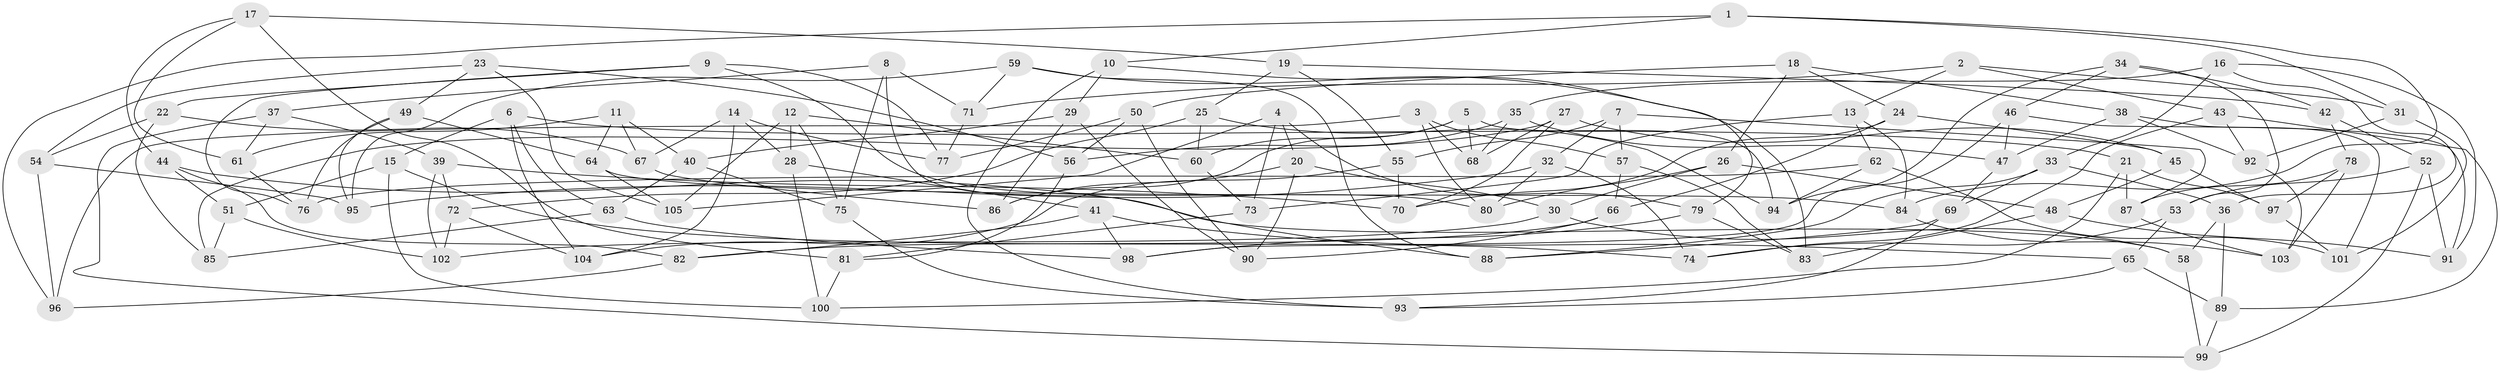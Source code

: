 // Generated by graph-tools (version 1.1) at 2025/38/03/09/25 02:38:11]
// undirected, 105 vertices, 210 edges
graph export_dot {
graph [start="1"]
  node [color=gray90,style=filled];
  1;
  2;
  3;
  4;
  5;
  6;
  7;
  8;
  9;
  10;
  11;
  12;
  13;
  14;
  15;
  16;
  17;
  18;
  19;
  20;
  21;
  22;
  23;
  24;
  25;
  26;
  27;
  28;
  29;
  30;
  31;
  32;
  33;
  34;
  35;
  36;
  37;
  38;
  39;
  40;
  41;
  42;
  43;
  44;
  45;
  46;
  47;
  48;
  49;
  50;
  51;
  52;
  53;
  54;
  55;
  56;
  57;
  58;
  59;
  60;
  61;
  62;
  63;
  64;
  65;
  66;
  67;
  68;
  69;
  70;
  71;
  72;
  73;
  74;
  75;
  76;
  77;
  78;
  79;
  80;
  81;
  82;
  83;
  84;
  85;
  86;
  87;
  88;
  89;
  90;
  91;
  92;
  93;
  94;
  95;
  96;
  97;
  98;
  99;
  100;
  101;
  102;
  103;
  104;
  105;
  1 -- 84;
  1 -- 31;
  1 -- 10;
  1 -- 96;
  2 -- 71;
  2 -- 31;
  2 -- 13;
  2 -- 43;
  3 -- 57;
  3 -- 68;
  3 -- 96;
  3 -- 80;
  4 -- 73;
  4 -- 20;
  4 -- 79;
  4 -- 105;
  5 -- 94;
  5 -- 68;
  5 -- 86;
  5 -- 60;
  6 -- 104;
  6 -- 21;
  6 -- 63;
  6 -- 15;
  7 -- 32;
  7 -- 57;
  7 -- 55;
  7 -- 87;
  8 -- 88;
  8 -- 71;
  8 -- 37;
  8 -- 75;
  9 -- 80;
  9 -- 77;
  9 -- 76;
  9 -- 22;
  10 -- 29;
  10 -- 79;
  10 -- 93;
  11 -- 67;
  11 -- 61;
  11 -- 40;
  11 -- 64;
  12 -- 60;
  12 -- 75;
  12 -- 105;
  12 -- 28;
  13 -- 62;
  13 -- 73;
  13 -- 84;
  14 -- 104;
  14 -- 77;
  14 -- 67;
  14 -- 28;
  15 -- 100;
  15 -- 74;
  15 -- 51;
  16 -- 36;
  16 -- 33;
  16 -- 91;
  16 -- 35;
  17 -- 19;
  17 -- 61;
  17 -- 81;
  17 -- 44;
  18 -- 26;
  18 -- 38;
  18 -- 24;
  18 -- 50;
  19 -- 42;
  19 -- 25;
  19 -- 55;
  20 -- 30;
  20 -- 86;
  20 -- 90;
  21 -- 100;
  21 -- 97;
  21 -- 87;
  22 -- 85;
  22 -- 54;
  22 -- 67;
  23 -- 54;
  23 -- 56;
  23 -- 49;
  23 -- 105;
  24 -- 70;
  24 -- 66;
  24 -- 45;
  25 -- 72;
  25 -- 60;
  25 -- 94;
  26 -- 30;
  26 -- 48;
  26 -- 80;
  27 -- 70;
  27 -- 45;
  27 -- 68;
  27 -- 85;
  28 -- 100;
  28 -- 41;
  29 -- 40;
  29 -- 86;
  29 -- 90;
  30 -- 58;
  30 -- 102;
  31 -- 101;
  31 -- 92;
  32 -- 95;
  32 -- 74;
  32 -- 80;
  33 -- 69;
  33 -- 88;
  33 -- 36;
  34 -- 94;
  34 -- 53;
  34 -- 42;
  34 -- 46;
  35 -- 68;
  35 -- 47;
  35 -- 56;
  36 -- 58;
  36 -- 89;
  37 -- 39;
  37 -- 61;
  37 -- 99;
  38 -- 101;
  38 -- 92;
  38 -- 47;
  39 -- 102;
  39 -- 72;
  39 -- 70;
  40 -- 75;
  40 -- 63;
  41 -- 65;
  41 -- 98;
  41 -- 82;
  42 -- 78;
  42 -- 52;
  43 -- 74;
  43 -- 92;
  43 -- 89;
  44 -- 82;
  44 -- 58;
  44 -- 51;
  45 -- 48;
  45 -- 97;
  46 -- 91;
  46 -- 98;
  46 -- 47;
  47 -- 69;
  48 -- 83;
  48 -- 91;
  49 -- 64;
  49 -- 95;
  49 -- 76;
  50 -- 56;
  50 -- 77;
  50 -- 90;
  51 -- 85;
  51 -- 102;
  52 -- 99;
  52 -- 91;
  52 -- 53;
  53 -- 65;
  53 -- 74;
  54 -- 96;
  54 -- 95;
  55 -- 70;
  55 -- 104;
  56 -- 81;
  57 -- 83;
  57 -- 66;
  58 -- 99;
  59 -- 95;
  59 -- 83;
  59 -- 88;
  59 -- 71;
  60 -- 73;
  61 -- 76;
  62 -- 101;
  62 -- 76;
  62 -- 94;
  63 -- 98;
  63 -- 85;
  64 -- 84;
  64 -- 105;
  65 -- 89;
  65 -- 93;
  66 -- 82;
  66 -- 90;
  67 -- 86;
  69 -- 93;
  69 -- 88;
  71 -- 77;
  72 -- 104;
  72 -- 102;
  73 -- 81;
  75 -- 93;
  78 -- 103;
  78 -- 97;
  78 -- 87;
  79 -- 83;
  79 -- 98;
  81 -- 100;
  82 -- 96;
  84 -- 103;
  87 -- 103;
  89 -- 99;
  92 -- 103;
  97 -- 101;
}
